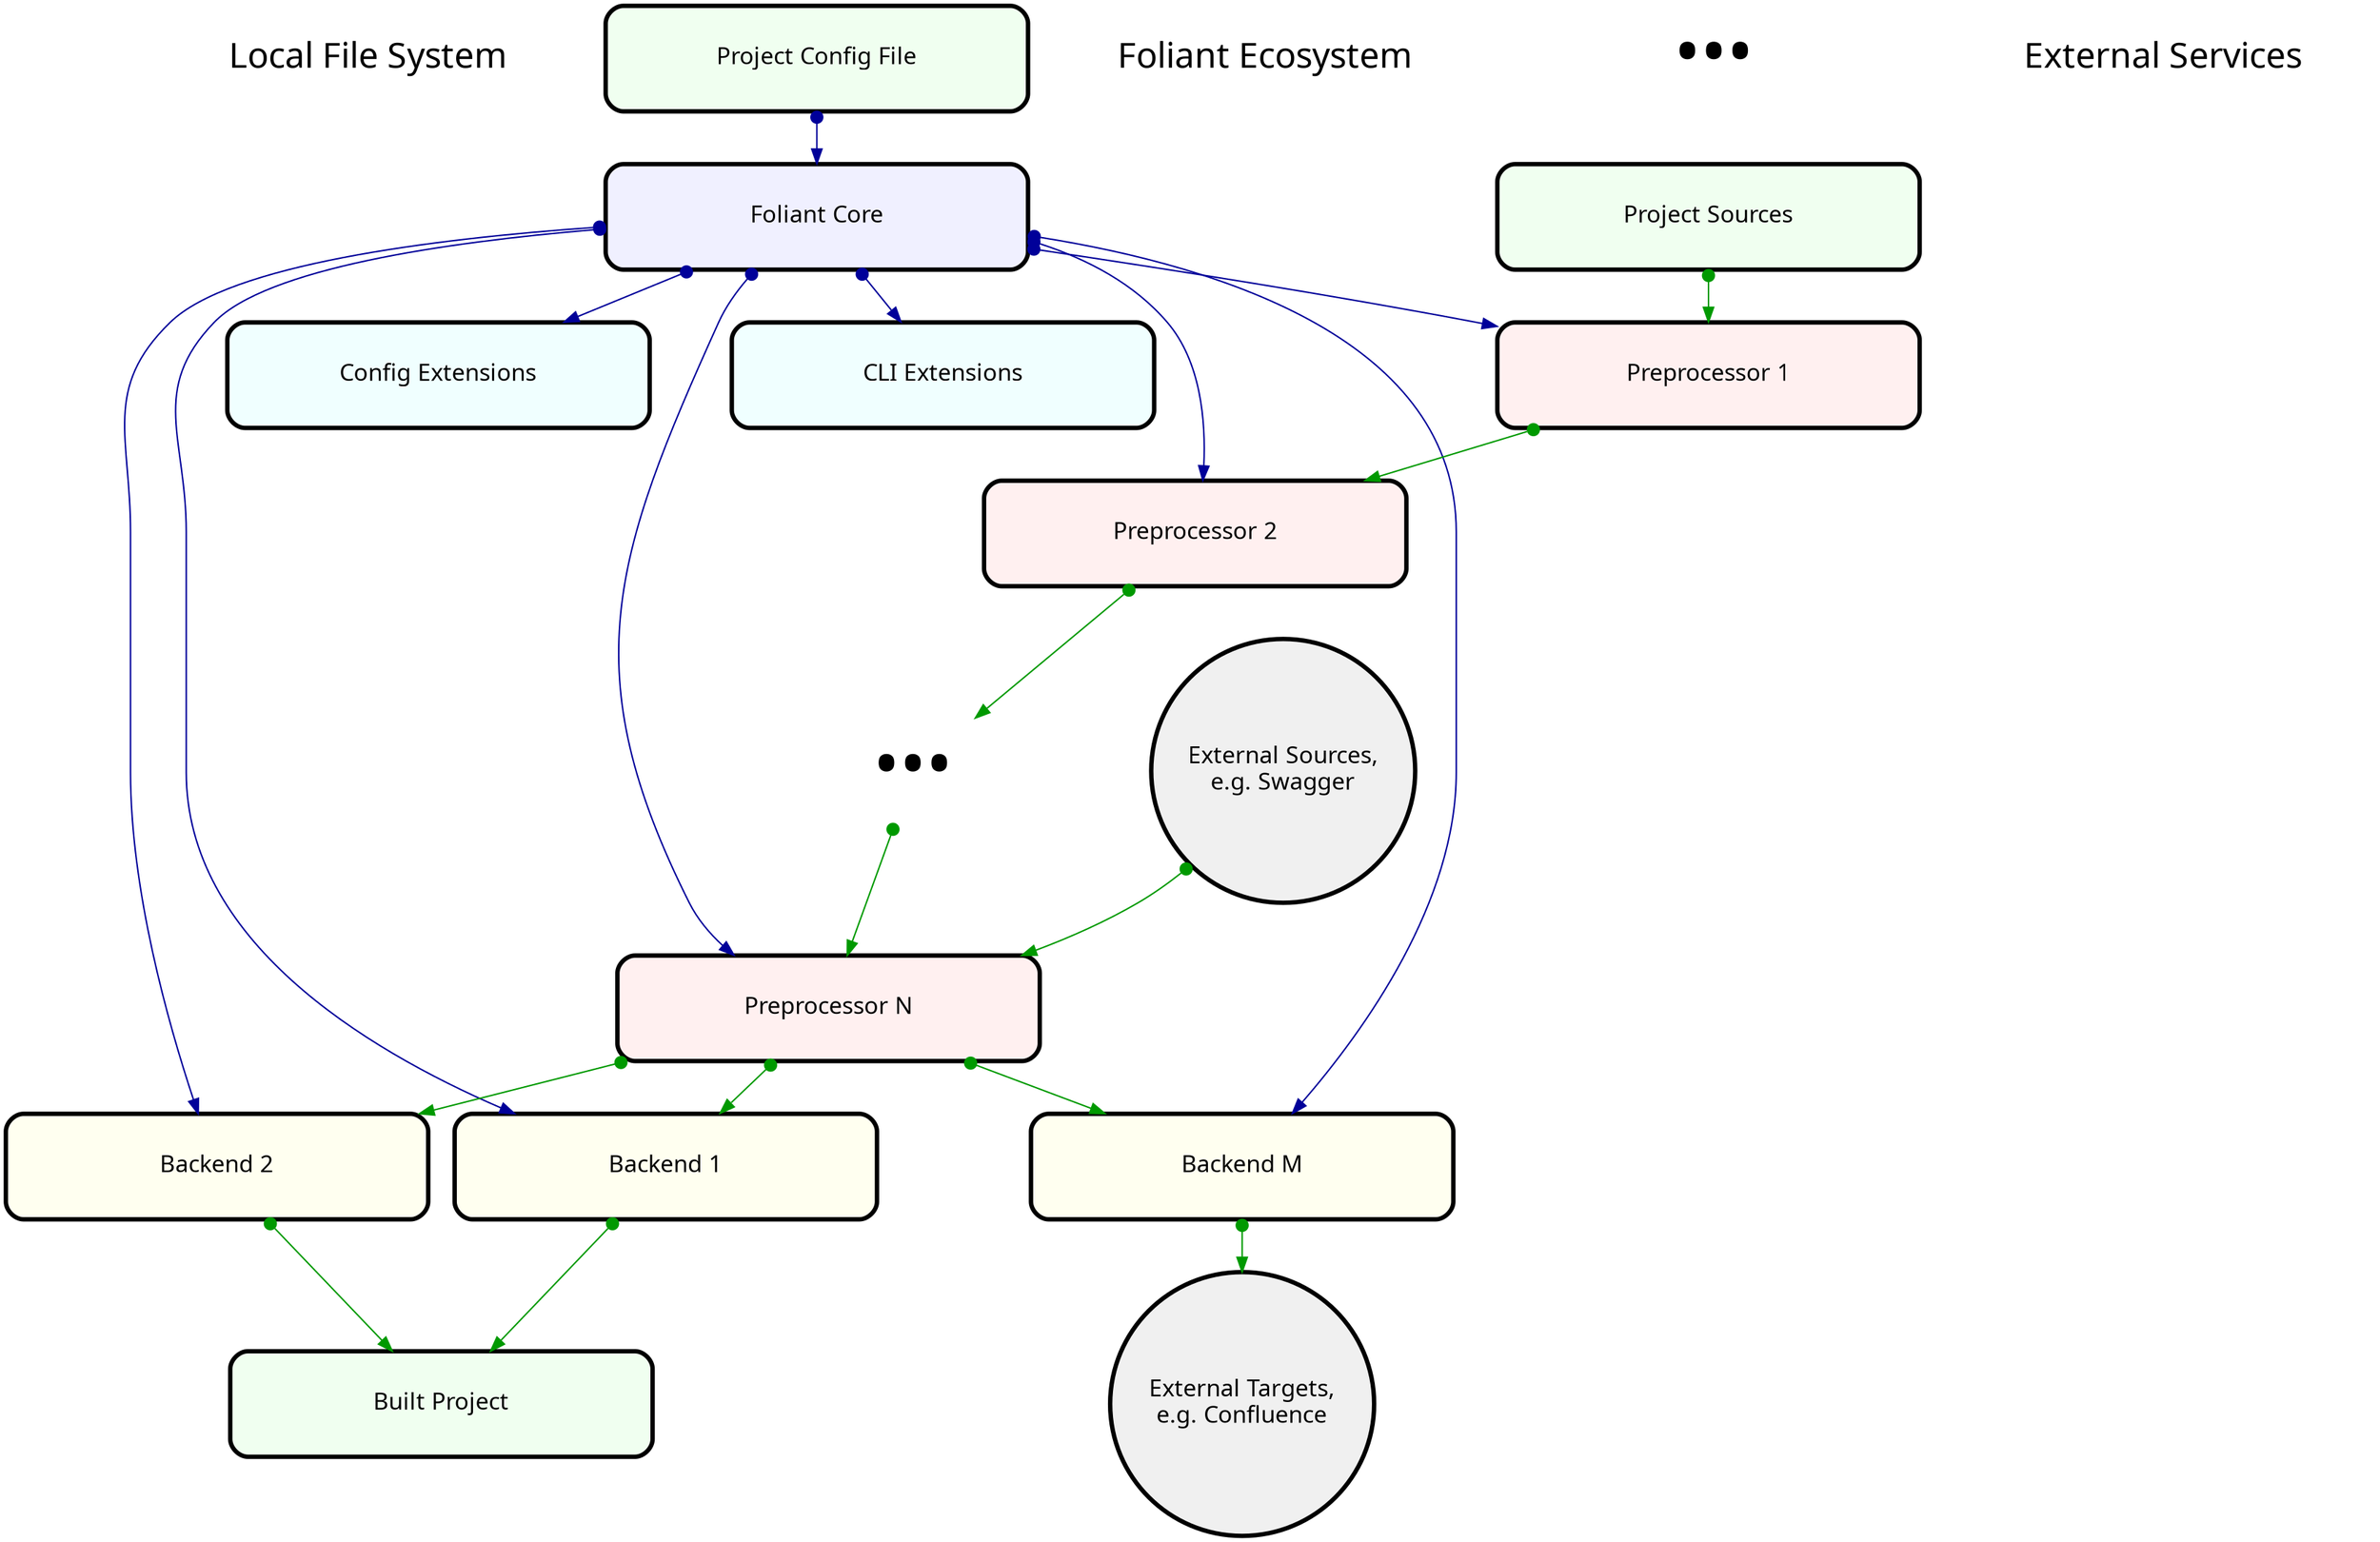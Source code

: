 digraph {
graph [splines = "true", fontname = "PT Sans Caption", fontsize = "16"];
node [shape = "box", fixedsize = "true", width = "4", height = "1", penwidth = "3", fontname = "PT Sans Caption", fontsize = "16"];
edge [dir = "both", arrowtail = "dot", arrowhead = "normal"];
"file_system_caption" [penwidth = "0", fontsize = "24", label = "Local File System", pos = "0, 0!"];
"config" [style = "filled, rounded", fillcolor = "#f0fff0", label = "Project Config File", pos = "0, -200!"];
"src" [style = "filled, rounded", fillcolor = "#f0fff0", label = "Project Sources", pos = "0, -400!"];
"artifacts" [style = "filled, rounded", fillcolor = "#f0fff0", label = "Built Project", pos = "0, -600!"];
"foliant_ecosystem_caption" [penwidth = "0", fontsize = "24", label = "Foliant Ecosystem", pos = "1200, 0!"];
"core" [style = "filled, rounded", fillcolor = "#f0f0ff", label = "Foliant Core", pos = "1200, -200!"];
"config_extensions" [style = "filled, rounded", fillcolor = "#f0ffff", label = "Config Extensions", pos = "2000, -400!"];
"cli_extensions" [style = "filled, rounded", fillcolor = "#f0ffff", label = "CLI Extensions", pos = "1600, -400!"];
"preprocessor_1" [style = "filled, rounded", fillcolor = "#fff0f0", label = "Preprocessor 1", pos = "800, -400!"];
"preprocessor_2" [style = "filled, rounded", fillcolor = "#fff0f0", label = "Preprocessor 2", pos = "800, -600!"];
"more_preprocessors" [penwidth = "0", fontsize = "48", label = "•••", pos = "800, -800!"];
"preprocessor_n" [style = "filled, rounded", fillcolor = "#fff0f0", label = "Preprocessor N", pos = "800, -1000!"];
"backend_1" [style = "filled, rounded", fillcolor = "#fffff0", label = "Backend 1", pos = "800, -1200!"];
"backend_2" [style = "filled, rounded", fillcolor = "#fffff0", label = "Backend 2", pos = "1200, -1200!"];
"more_backends" [penwidth = "0", fontsize = "48", label = "•••", pos = "1600, -1200!"];
"backend_m" [style = "filled, rounded", fillcolor = "#fffff0", label = "Backend M", pos = "2000, -1200!"];
"external_services_caption" [penwidth = "0", fontsize = "24", label = "External Services", pos = "2800, -800!"];
"external_sources" [shape = "circle", width = "2.5", height = "2.5", style = "filled", fillcolor = "#f0f0f0", label = "External Sources,\ne.g. Swagger", pos = "2800, -1000!"];
"external_targets" [shape = "circle", width = "2.5", height = "2.5", style = "filled", fillcolor = "#f0f0f0", label = "External Targets,\ne.g. Confluence", pos = "2800, -1200!"];
"config" -> "core" [color = "#000099"];
"core" -> "config_extensions" [color = "#000099"];
"core" -> "cli_extensions" [color = "#000099"];
"core" -> "preprocessor_1" [color = "#000099"];
"core" -> "preprocessor_2" [color = "#000099"];
"core" -> "preprocessor_n" [color = "#000099"];
"core" -> "backend_1" [color = "#000099"];
"core" -> "backend_2" [color = "#000099"];
"core" -> "backend_m" [color = "#000099"];
"src" -> "preprocessor_1" [color = "#009900"];
"preprocessor_1" -> "preprocessor_2" [color = "#009900"];
"preprocessor_2" -> "more_preprocessors" [color = "#009900"];
"more_preprocessors" -> "preprocessor_n" [color = "#009900"];
"external_sources" -> "preprocessor_n" [color = "#009900"];
"preprocessor_n" -> "backend_1" [color = "#009900"];
"preprocessor_n" -> "backend_2" [color = "#009900"];
"preprocessor_n" -> "backend_m" [color = "#009900"];
"backend_1" -> "artifacts" [color = "#009900"];
"backend_2" -> "artifacts" [color = "#009900"];
"backend_m" -> "external_targets" [color = "#009900"];
}
